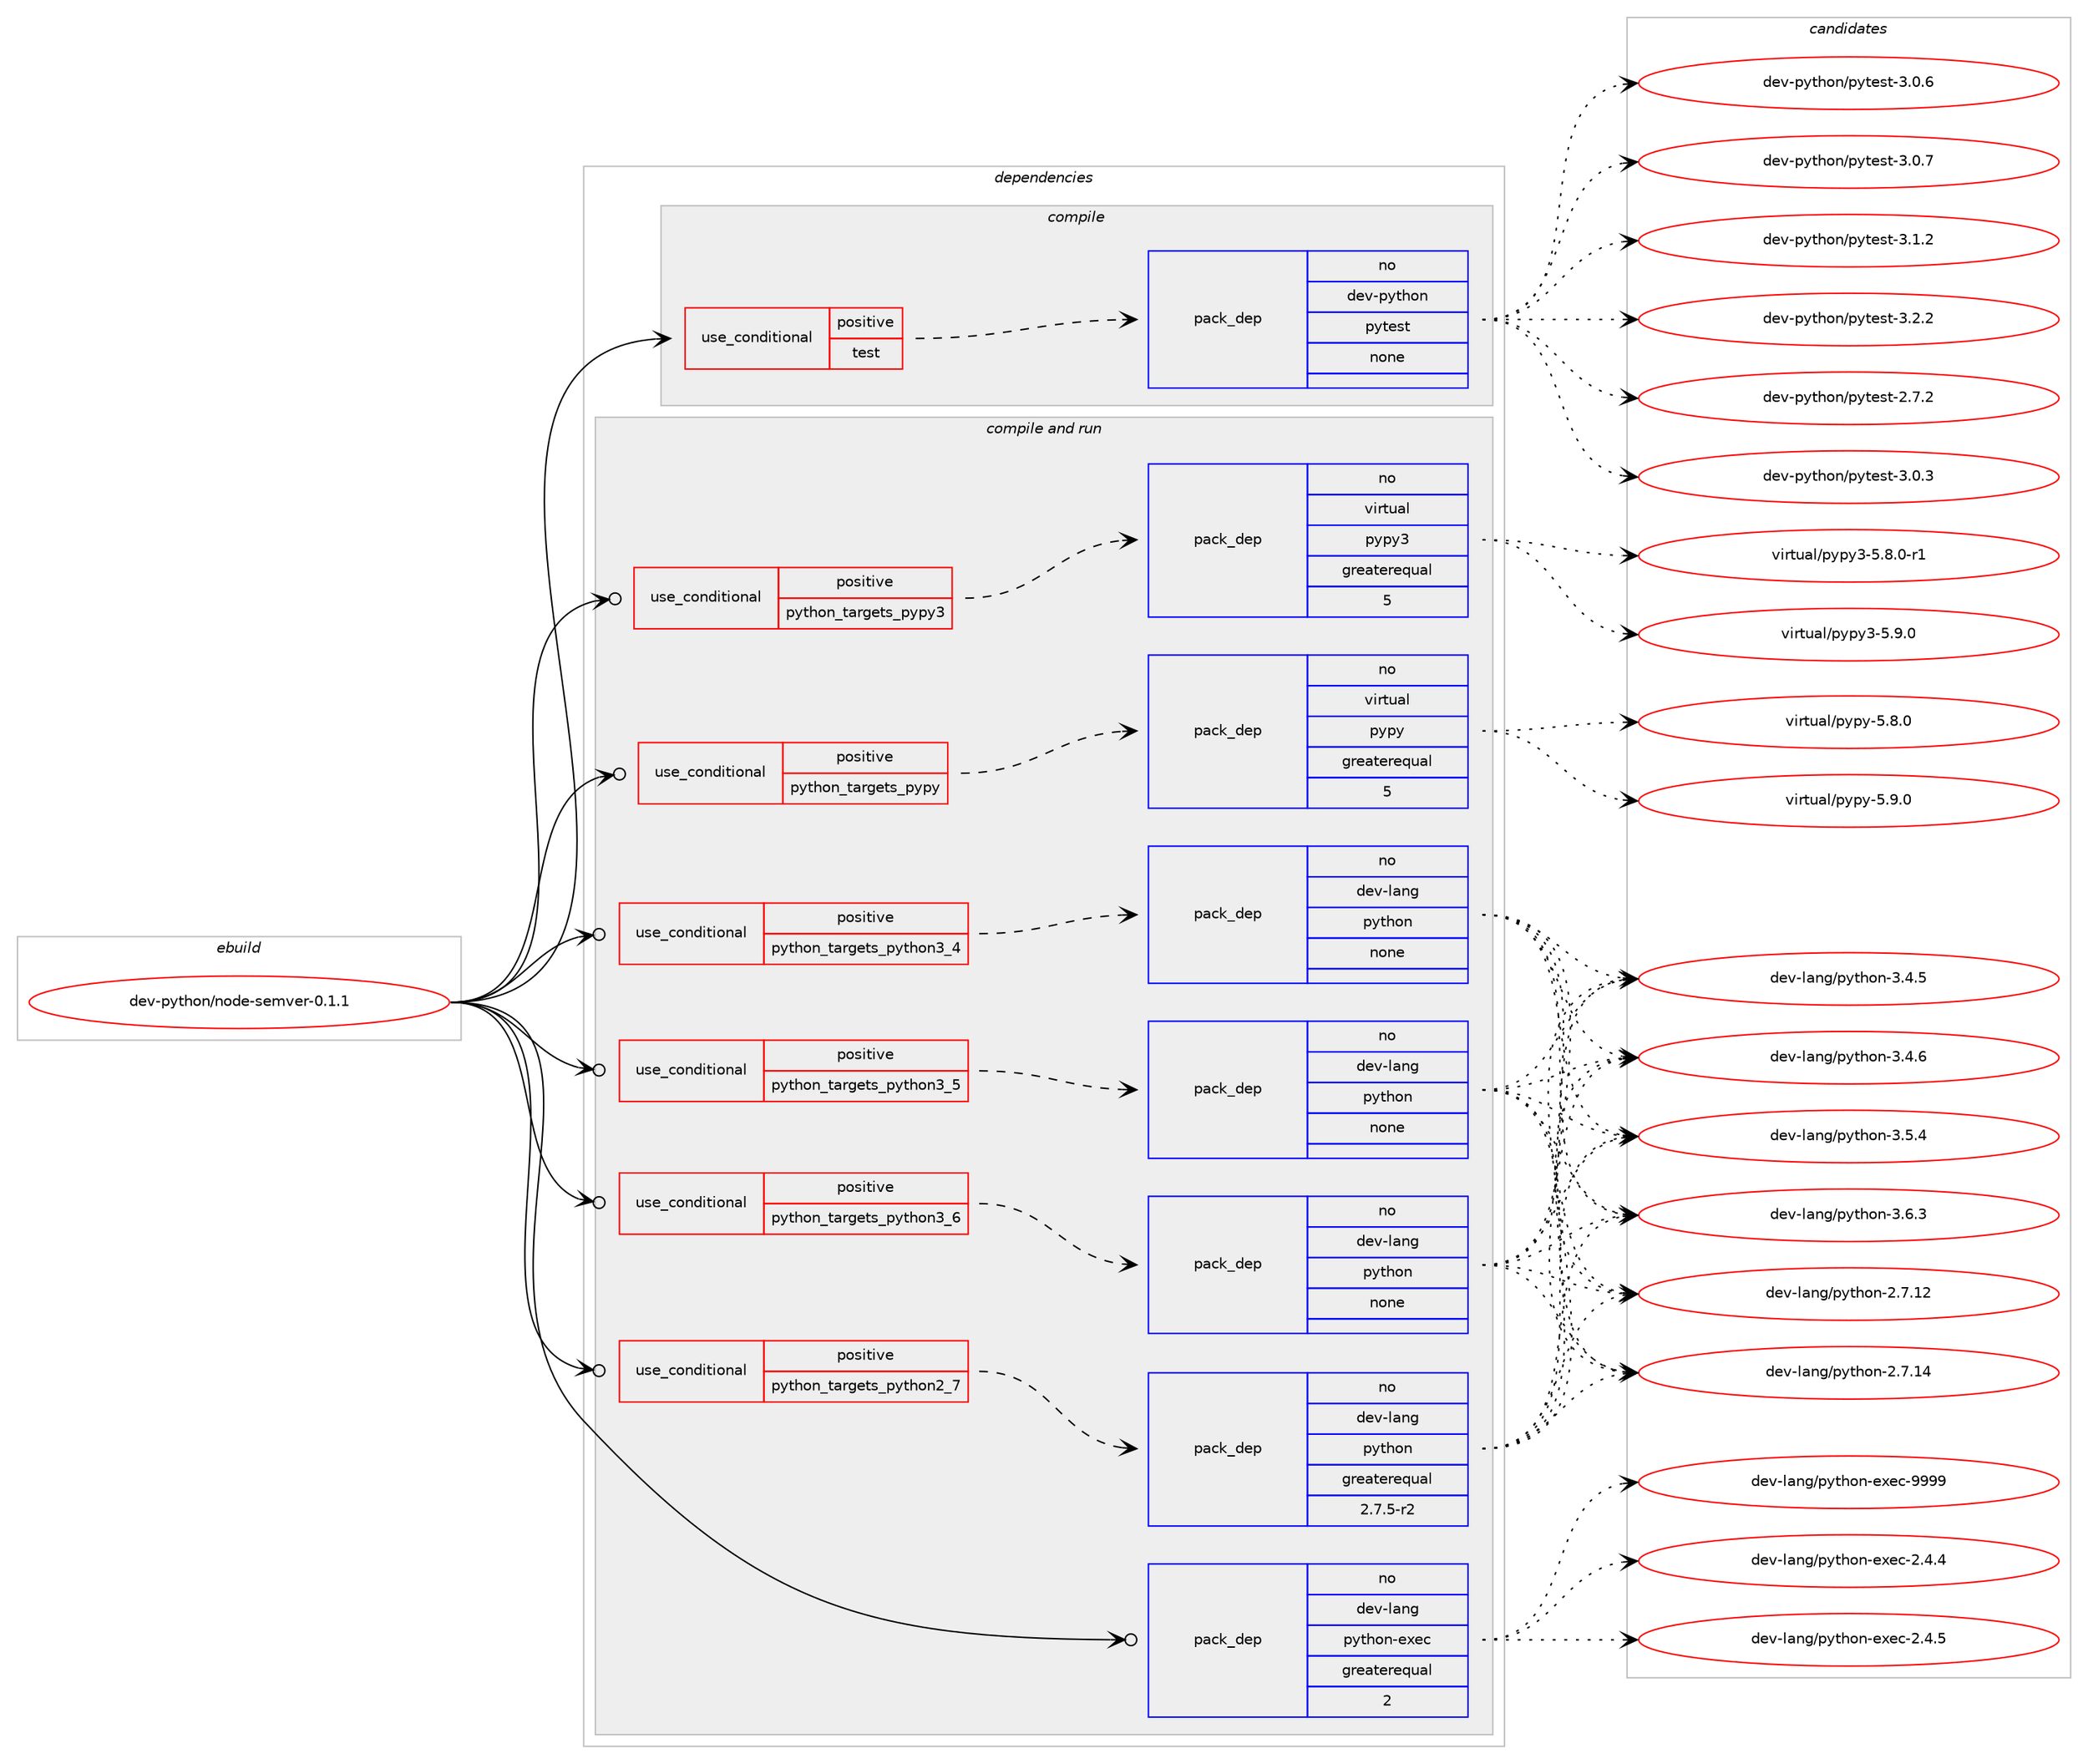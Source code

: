 digraph prolog {

# *************
# Graph options
# *************

newrank=true;
concentrate=true;
compound=true;
graph [rankdir=LR,fontname=Helvetica,fontsize=10,ranksep=1.5];#, ranksep=2.5, nodesep=0.2];
edge  [arrowhead=vee];
node  [fontname=Helvetica,fontsize=10];

# **********
# The ebuild
# **********

subgraph cluster_leftcol {
color=gray;
rank=same;
label=<<i>ebuild</i>>;
id [label="dev-python/node-semver-0.1.1", color=red, width=4, href="../dev-python/node-semver-0.1.1.svg"];
}

# ****************
# The dependencies
# ****************

subgraph cluster_midcol {
color=gray;
label=<<i>dependencies</i>>;
subgraph cluster_compile {
fillcolor="#eeeeee";
style=filled;
label=<<i>compile</i>>;
subgraph cond36085 {
dependency168121 [label=<<TABLE BORDER="0" CELLBORDER="1" CELLSPACING="0" CELLPADDING="4"><TR><TD ROWSPAN="3" CELLPADDING="10">use_conditional</TD></TR><TR><TD>positive</TD></TR><TR><TD>test</TD></TR></TABLE>>, shape=none, color=red];
subgraph pack128177 {
dependency168122 [label=<<TABLE BORDER="0" CELLBORDER="1" CELLSPACING="0" CELLPADDING="4" WIDTH="220"><TR><TD ROWSPAN="6" CELLPADDING="30">pack_dep</TD></TR><TR><TD WIDTH="110">no</TD></TR><TR><TD>dev-python</TD></TR><TR><TD>pytest</TD></TR><TR><TD>none</TD></TR><TR><TD></TD></TR></TABLE>>, shape=none, color=blue];
}
dependency168121:e -> dependency168122:w [weight=20,style="dashed",arrowhead="vee"];
}
id:e -> dependency168121:w [weight=20,style="solid",arrowhead="vee"];
}
subgraph cluster_compileandrun {
fillcolor="#eeeeee";
style=filled;
label=<<i>compile and run</i>>;
subgraph cond36086 {
dependency168123 [label=<<TABLE BORDER="0" CELLBORDER="1" CELLSPACING="0" CELLPADDING="4"><TR><TD ROWSPAN="3" CELLPADDING="10">use_conditional</TD></TR><TR><TD>positive</TD></TR><TR><TD>python_targets_pypy</TD></TR></TABLE>>, shape=none, color=red];
subgraph pack128178 {
dependency168124 [label=<<TABLE BORDER="0" CELLBORDER="1" CELLSPACING="0" CELLPADDING="4" WIDTH="220"><TR><TD ROWSPAN="6" CELLPADDING="30">pack_dep</TD></TR><TR><TD WIDTH="110">no</TD></TR><TR><TD>virtual</TD></TR><TR><TD>pypy</TD></TR><TR><TD>greaterequal</TD></TR><TR><TD>5</TD></TR></TABLE>>, shape=none, color=blue];
}
dependency168123:e -> dependency168124:w [weight=20,style="dashed",arrowhead="vee"];
}
id:e -> dependency168123:w [weight=20,style="solid",arrowhead="odotvee"];
subgraph cond36087 {
dependency168125 [label=<<TABLE BORDER="0" CELLBORDER="1" CELLSPACING="0" CELLPADDING="4"><TR><TD ROWSPAN="3" CELLPADDING="10">use_conditional</TD></TR><TR><TD>positive</TD></TR><TR><TD>python_targets_pypy3</TD></TR></TABLE>>, shape=none, color=red];
subgraph pack128179 {
dependency168126 [label=<<TABLE BORDER="0" CELLBORDER="1" CELLSPACING="0" CELLPADDING="4" WIDTH="220"><TR><TD ROWSPAN="6" CELLPADDING="30">pack_dep</TD></TR><TR><TD WIDTH="110">no</TD></TR><TR><TD>virtual</TD></TR><TR><TD>pypy3</TD></TR><TR><TD>greaterequal</TD></TR><TR><TD>5</TD></TR></TABLE>>, shape=none, color=blue];
}
dependency168125:e -> dependency168126:w [weight=20,style="dashed",arrowhead="vee"];
}
id:e -> dependency168125:w [weight=20,style="solid",arrowhead="odotvee"];
subgraph cond36088 {
dependency168127 [label=<<TABLE BORDER="0" CELLBORDER="1" CELLSPACING="0" CELLPADDING="4"><TR><TD ROWSPAN="3" CELLPADDING="10">use_conditional</TD></TR><TR><TD>positive</TD></TR><TR><TD>python_targets_python2_7</TD></TR></TABLE>>, shape=none, color=red];
subgraph pack128180 {
dependency168128 [label=<<TABLE BORDER="0" CELLBORDER="1" CELLSPACING="0" CELLPADDING="4" WIDTH="220"><TR><TD ROWSPAN="6" CELLPADDING="30">pack_dep</TD></TR><TR><TD WIDTH="110">no</TD></TR><TR><TD>dev-lang</TD></TR><TR><TD>python</TD></TR><TR><TD>greaterequal</TD></TR><TR><TD>2.7.5-r2</TD></TR></TABLE>>, shape=none, color=blue];
}
dependency168127:e -> dependency168128:w [weight=20,style="dashed",arrowhead="vee"];
}
id:e -> dependency168127:w [weight=20,style="solid",arrowhead="odotvee"];
subgraph cond36089 {
dependency168129 [label=<<TABLE BORDER="0" CELLBORDER="1" CELLSPACING="0" CELLPADDING="4"><TR><TD ROWSPAN="3" CELLPADDING="10">use_conditional</TD></TR><TR><TD>positive</TD></TR><TR><TD>python_targets_python3_4</TD></TR></TABLE>>, shape=none, color=red];
subgraph pack128181 {
dependency168130 [label=<<TABLE BORDER="0" CELLBORDER="1" CELLSPACING="0" CELLPADDING="4" WIDTH="220"><TR><TD ROWSPAN="6" CELLPADDING="30">pack_dep</TD></TR><TR><TD WIDTH="110">no</TD></TR><TR><TD>dev-lang</TD></TR><TR><TD>python</TD></TR><TR><TD>none</TD></TR><TR><TD></TD></TR></TABLE>>, shape=none, color=blue];
}
dependency168129:e -> dependency168130:w [weight=20,style="dashed",arrowhead="vee"];
}
id:e -> dependency168129:w [weight=20,style="solid",arrowhead="odotvee"];
subgraph cond36090 {
dependency168131 [label=<<TABLE BORDER="0" CELLBORDER="1" CELLSPACING="0" CELLPADDING="4"><TR><TD ROWSPAN="3" CELLPADDING="10">use_conditional</TD></TR><TR><TD>positive</TD></TR><TR><TD>python_targets_python3_5</TD></TR></TABLE>>, shape=none, color=red];
subgraph pack128182 {
dependency168132 [label=<<TABLE BORDER="0" CELLBORDER="1" CELLSPACING="0" CELLPADDING="4" WIDTH="220"><TR><TD ROWSPAN="6" CELLPADDING="30">pack_dep</TD></TR><TR><TD WIDTH="110">no</TD></TR><TR><TD>dev-lang</TD></TR><TR><TD>python</TD></TR><TR><TD>none</TD></TR><TR><TD></TD></TR></TABLE>>, shape=none, color=blue];
}
dependency168131:e -> dependency168132:w [weight=20,style="dashed",arrowhead="vee"];
}
id:e -> dependency168131:w [weight=20,style="solid",arrowhead="odotvee"];
subgraph cond36091 {
dependency168133 [label=<<TABLE BORDER="0" CELLBORDER="1" CELLSPACING="0" CELLPADDING="4"><TR><TD ROWSPAN="3" CELLPADDING="10">use_conditional</TD></TR><TR><TD>positive</TD></TR><TR><TD>python_targets_python3_6</TD></TR></TABLE>>, shape=none, color=red];
subgraph pack128183 {
dependency168134 [label=<<TABLE BORDER="0" CELLBORDER="1" CELLSPACING="0" CELLPADDING="4" WIDTH="220"><TR><TD ROWSPAN="6" CELLPADDING="30">pack_dep</TD></TR><TR><TD WIDTH="110">no</TD></TR><TR><TD>dev-lang</TD></TR><TR><TD>python</TD></TR><TR><TD>none</TD></TR><TR><TD></TD></TR></TABLE>>, shape=none, color=blue];
}
dependency168133:e -> dependency168134:w [weight=20,style="dashed",arrowhead="vee"];
}
id:e -> dependency168133:w [weight=20,style="solid",arrowhead="odotvee"];
subgraph pack128184 {
dependency168135 [label=<<TABLE BORDER="0" CELLBORDER="1" CELLSPACING="0" CELLPADDING="4" WIDTH="220"><TR><TD ROWSPAN="6" CELLPADDING="30">pack_dep</TD></TR><TR><TD WIDTH="110">no</TD></TR><TR><TD>dev-lang</TD></TR><TR><TD>python-exec</TD></TR><TR><TD>greaterequal</TD></TR><TR><TD>2</TD></TR></TABLE>>, shape=none, color=blue];
}
id:e -> dependency168135:w [weight=20,style="solid",arrowhead="odotvee"];
}
subgraph cluster_run {
fillcolor="#eeeeee";
style=filled;
label=<<i>run</i>>;
}
}

# **************
# The candidates
# **************

subgraph cluster_choices {
rank=same;
color=gray;
label=<<i>candidates</i>>;

subgraph choice128177 {
color=black;
nodesep=1;
choice1001011184511212111610411111047112121116101115116455046554650 [label="dev-python/pytest-2.7.2", color=red, width=4,href="../dev-python/pytest-2.7.2.svg"];
choice1001011184511212111610411111047112121116101115116455146484651 [label="dev-python/pytest-3.0.3", color=red, width=4,href="../dev-python/pytest-3.0.3.svg"];
choice1001011184511212111610411111047112121116101115116455146484654 [label="dev-python/pytest-3.0.6", color=red, width=4,href="../dev-python/pytest-3.0.6.svg"];
choice1001011184511212111610411111047112121116101115116455146484655 [label="dev-python/pytest-3.0.7", color=red, width=4,href="../dev-python/pytest-3.0.7.svg"];
choice1001011184511212111610411111047112121116101115116455146494650 [label="dev-python/pytest-3.1.2", color=red, width=4,href="../dev-python/pytest-3.1.2.svg"];
choice1001011184511212111610411111047112121116101115116455146504650 [label="dev-python/pytest-3.2.2", color=red, width=4,href="../dev-python/pytest-3.2.2.svg"];
dependency168122:e -> choice1001011184511212111610411111047112121116101115116455046554650:w [style=dotted,weight="100"];
dependency168122:e -> choice1001011184511212111610411111047112121116101115116455146484651:w [style=dotted,weight="100"];
dependency168122:e -> choice1001011184511212111610411111047112121116101115116455146484654:w [style=dotted,weight="100"];
dependency168122:e -> choice1001011184511212111610411111047112121116101115116455146484655:w [style=dotted,weight="100"];
dependency168122:e -> choice1001011184511212111610411111047112121116101115116455146494650:w [style=dotted,weight="100"];
dependency168122:e -> choice1001011184511212111610411111047112121116101115116455146504650:w [style=dotted,weight="100"];
}
subgraph choice128178 {
color=black;
nodesep=1;
choice1181051141161179710847112121112121455346564648 [label="virtual/pypy-5.8.0", color=red, width=4,href="../virtual/pypy-5.8.0.svg"];
choice1181051141161179710847112121112121455346574648 [label="virtual/pypy-5.9.0", color=red, width=4,href="../virtual/pypy-5.9.0.svg"];
dependency168124:e -> choice1181051141161179710847112121112121455346564648:w [style=dotted,weight="100"];
dependency168124:e -> choice1181051141161179710847112121112121455346574648:w [style=dotted,weight="100"];
}
subgraph choice128179 {
color=black;
nodesep=1;
choice1181051141161179710847112121112121514553465646484511449 [label="virtual/pypy3-5.8.0-r1", color=red, width=4,href="../virtual/pypy3-5.8.0-r1.svg"];
choice118105114116117971084711212111212151455346574648 [label="virtual/pypy3-5.9.0", color=red, width=4,href="../virtual/pypy3-5.9.0.svg"];
dependency168126:e -> choice1181051141161179710847112121112121514553465646484511449:w [style=dotted,weight="100"];
dependency168126:e -> choice118105114116117971084711212111212151455346574648:w [style=dotted,weight="100"];
}
subgraph choice128180 {
color=black;
nodesep=1;
choice10010111845108971101034711212111610411111045504655464950 [label="dev-lang/python-2.7.12", color=red, width=4,href="../dev-lang/python-2.7.12.svg"];
choice10010111845108971101034711212111610411111045504655464952 [label="dev-lang/python-2.7.14", color=red, width=4,href="../dev-lang/python-2.7.14.svg"];
choice100101118451089711010347112121116104111110455146524653 [label="dev-lang/python-3.4.5", color=red, width=4,href="../dev-lang/python-3.4.5.svg"];
choice100101118451089711010347112121116104111110455146524654 [label="dev-lang/python-3.4.6", color=red, width=4,href="../dev-lang/python-3.4.6.svg"];
choice100101118451089711010347112121116104111110455146534652 [label="dev-lang/python-3.5.4", color=red, width=4,href="../dev-lang/python-3.5.4.svg"];
choice100101118451089711010347112121116104111110455146544651 [label="dev-lang/python-3.6.3", color=red, width=4,href="../dev-lang/python-3.6.3.svg"];
dependency168128:e -> choice10010111845108971101034711212111610411111045504655464950:w [style=dotted,weight="100"];
dependency168128:e -> choice10010111845108971101034711212111610411111045504655464952:w [style=dotted,weight="100"];
dependency168128:e -> choice100101118451089711010347112121116104111110455146524653:w [style=dotted,weight="100"];
dependency168128:e -> choice100101118451089711010347112121116104111110455146524654:w [style=dotted,weight="100"];
dependency168128:e -> choice100101118451089711010347112121116104111110455146534652:w [style=dotted,weight="100"];
dependency168128:e -> choice100101118451089711010347112121116104111110455146544651:w [style=dotted,weight="100"];
}
subgraph choice128181 {
color=black;
nodesep=1;
choice10010111845108971101034711212111610411111045504655464950 [label="dev-lang/python-2.7.12", color=red, width=4,href="../dev-lang/python-2.7.12.svg"];
choice10010111845108971101034711212111610411111045504655464952 [label="dev-lang/python-2.7.14", color=red, width=4,href="../dev-lang/python-2.7.14.svg"];
choice100101118451089711010347112121116104111110455146524653 [label="dev-lang/python-3.4.5", color=red, width=4,href="../dev-lang/python-3.4.5.svg"];
choice100101118451089711010347112121116104111110455146524654 [label="dev-lang/python-3.4.6", color=red, width=4,href="../dev-lang/python-3.4.6.svg"];
choice100101118451089711010347112121116104111110455146534652 [label="dev-lang/python-3.5.4", color=red, width=4,href="../dev-lang/python-3.5.4.svg"];
choice100101118451089711010347112121116104111110455146544651 [label="dev-lang/python-3.6.3", color=red, width=4,href="../dev-lang/python-3.6.3.svg"];
dependency168130:e -> choice10010111845108971101034711212111610411111045504655464950:w [style=dotted,weight="100"];
dependency168130:e -> choice10010111845108971101034711212111610411111045504655464952:w [style=dotted,weight="100"];
dependency168130:e -> choice100101118451089711010347112121116104111110455146524653:w [style=dotted,weight="100"];
dependency168130:e -> choice100101118451089711010347112121116104111110455146524654:w [style=dotted,weight="100"];
dependency168130:e -> choice100101118451089711010347112121116104111110455146534652:w [style=dotted,weight="100"];
dependency168130:e -> choice100101118451089711010347112121116104111110455146544651:w [style=dotted,weight="100"];
}
subgraph choice128182 {
color=black;
nodesep=1;
choice10010111845108971101034711212111610411111045504655464950 [label="dev-lang/python-2.7.12", color=red, width=4,href="../dev-lang/python-2.7.12.svg"];
choice10010111845108971101034711212111610411111045504655464952 [label="dev-lang/python-2.7.14", color=red, width=4,href="../dev-lang/python-2.7.14.svg"];
choice100101118451089711010347112121116104111110455146524653 [label="dev-lang/python-3.4.5", color=red, width=4,href="../dev-lang/python-3.4.5.svg"];
choice100101118451089711010347112121116104111110455146524654 [label="dev-lang/python-3.4.6", color=red, width=4,href="../dev-lang/python-3.4.6.svg"];
choice100101118451089711010347112121116104111110455146534652 [label="dev-lang/python-3.5.4", color=red, width=4,href="../dev-lang/python-3.5.4.svg"];
choice100101118451089711010347112121116104111110455146544651 [label="dev-lang/python-3.6.3", color=red, width=4,href="../dev-lang/python-3.6.3.svg"];
dependency168132:e -> choice10010111845108971101034711212111610411111045504655464950:w [style=dotted,weight="100"];
dependency168132:e -> choice10010111845108971101034711212111610411111045504655464952:w [style=dotted,weight="100"];
dependency168132:e -> choice100101118451089711010347112121116104111110455146524653:w [style=dotted,weight="100"];
dependency168132:e -> choice100101118451089711010347112121116104111110455146524654:w [style=dotted,weight="100"];
dependency168132:e -> choice100101118451089711010347112121116104111110455146534652:w [style=dotted,weight="100"];
dependency168132:e -> choice100101118451089711010347112121116104111110455146544651:w [style=dotted,weight="100"];
}
subgraph choice128183 {
color=black;
nodesep=1;
choice10010111845108971101034711212111610411111045504655464950 [label="dev-lang/python-2.7.12", color=red, width=4,href="../dev-lang/python-2.7.12.svg"];
choice10010111845108971101034711212111610411111045504655464952 [label="dev-lang/python-2.7.14", color=red, width=4,href="../dev-lang/python-2.7.14.svg"];
choice100101118451089711010347112121116104111110455146524653 [label="dev-lang/python-3.4.5", color=red, width=4,href="../dev-lang/python-3.4.5.svg"];
choice100101118451089711010347112121116104111110455146524654 [label="dev-lang/python-3.4.6", color=red, width=4,href="../dev-lang/python-3.4.6.svg"];
choice100101118451089711010347112121116104111110455146534652 [label="dev-lang/python-3.5.4", color=red, width=4,href="../dev-lang/python-3.5.4.svg"];
choice100101118451089711010347112121116104111110455146544651 [label="dev-lang/python-3.6.3", color=red, width=4,href="../dev-lang/python-3.6.3.svg"];
dependency168134:e -> choice10010111845108971101034711212111610411111045504655464950:w [style=dotted,weight="100"];
dependency168134:e -> choice10010111845108971101034711212111610411111045504655464952:w [style=dotted,weight="100"];
dependency168134:e -> choice100101118451089711010347112121116104111110455146524653:w [style=dotted,weight="100"];
dependency168134:e -> choice100101118451089711010347112121116104111110455146524654:w [style=dotted,weight="100"];
dependency168134:e -> choice100101118451089711010347112121116104111110455146534652:w [style=dotted,weight="100"];
dependency168134:e -> choice100101118451089711010347112121116104111110455146544651:w [style=dotted,weight="100"];
}
subgraph choice128184 {
color=black;
nodesep=1;
choice1001011184510897110103471121211161041111104510112010199455046524652 [label="dev-lang/python-exec-2.4.4", color=red, width=4,href="../dev-lang/python-exec-2.4.4.svg"];
choice1001011184510897110103471121211161041111104510112010199455046524653 [label="dev-lang/python-exec-2.4.5", color=red, width=4,href="../dev-lang/python-exec-2.4.5.svg"];
choice10010111845108971101034711212111610411111045101120101994557575757 [label="dev-lang/python-exec-9999", color=red, width=4,href="../dev-lang/python-exec-9999.svg"];
dependency168135:e -> choice1001011184510897110103471121211161041111104510112010199455046524652:w [style=dotted,weight="100"];
dependency168135:e -> choice1001011184510897110103471121211161041111104510112010199455046524653:w [style=dotted,weight="100"];
dependency168135:e -> choice10010111845108971101034711212111610411111045101120101994557575757:w [style=dotted,weight="100"];
}
}

}
